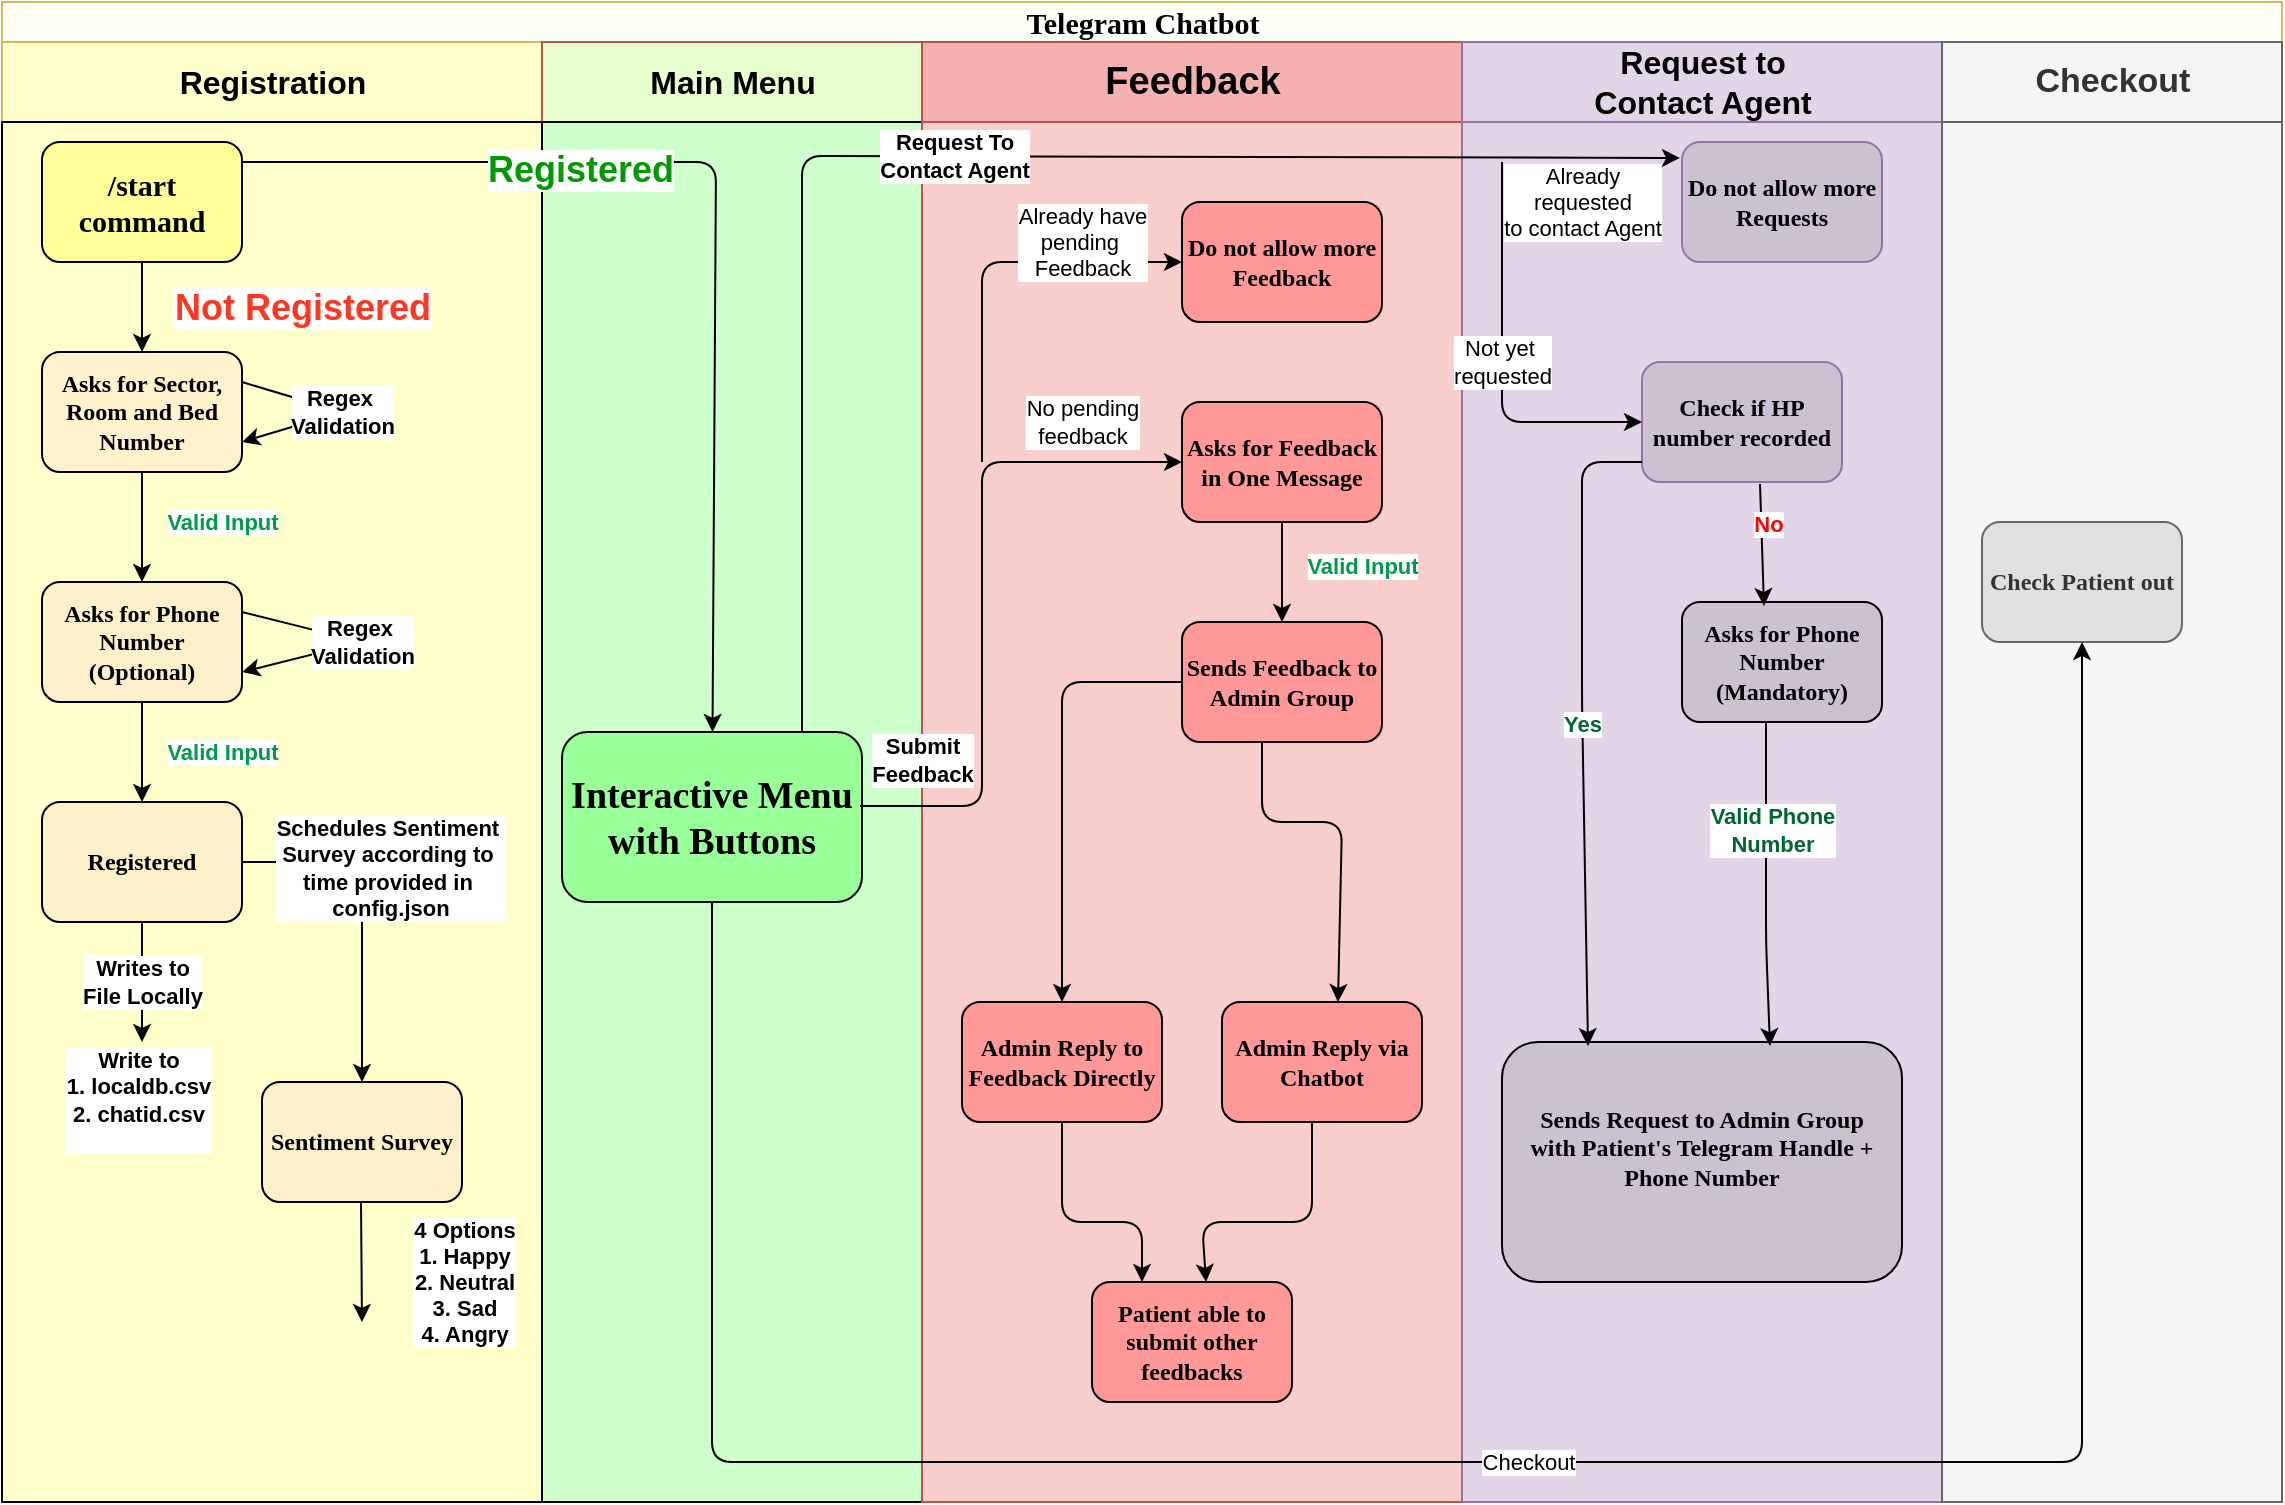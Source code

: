 <mxfile version="15.6.6" type="github">
  <diagram name="Page-1" id="74e2e168-ea6b-b213-b513-2b3c1d86103e">
    <mxGraphModel dx="1422" dy="762" grid="1" gridSize="10" guides="1" tooltips="1" connect="1" arrows="1" fold="1" page="1" pageScale="1" pageWidth="1100" pageHeight="850" background="none" math="0" shadow="0">
      <root>
        <mxCell id="0" />
        <mxCell id="1" parent="0" />
        <mxCell id="wSrQqyoNq5q4Ro84JcWx-17" value="" style="rounded=0;whiteSpace=wrap;html=1;fillColor=#f5f5f5;strokeColor=#666666;fontColor=#333333;" parent="1" vertex="1">
          <mxGeometry x="1030" y="100" width="170" height="690" as="geometry" />
        </mxCell>
        <mxCell id="77e6c97f196da883-1" value="&lt;font style=&quot;font-size: 15px&quot;&gt;Telegram Chatbot&lt;/font&gt;" style="swimlane;html=1;childLayout=stackLayout;startSize=20;rounded=0;shadow=0;labelBackgroundColor=none;strokeWidth=1;fontFamily=Verdana;fontSize=8;align=center;strokeColor=#d6b656;fillColor=#FEFFF7;" parent="1" vertex="1">
          <mxGeometry x="60" y="40" width="1140" height="750" as="geometry" />
        </mxCell>
        <mxCell id="77e6c97f196da883-2" value="&lt;font style=&quot;font-size: 16px&quot;&gt;Registration&lt;/font&gt;" style="swimlane;html=1;startSize=40;strokeColor=#d6b656;fillColor=#FFFFCC;" parent="77e6c97f196da883-1" vertex="1">
          <mxGeometry y="20" width="270" height="730" as="geometry" />
        </mxCell>
        <mxCell id="6cuLsObl9nkTha8cbeb--88" value="" style="rounded=0;whiteSpace=wrap;html=1;fillColor=#FFFFCC;" parent="77e6c97f196da883-2" vertex="1">
          <mxGeometry y="40" width="270" height="690" as="geometry" />
        </mxCell>
        <mxCell id="77e6c97f196da883-10" value="&lt;b style=&quot;font-size: 12px&quot;&gt;Asks for Phone Number (Optional)&lt;/b&gt;" style="rounded=1;whiteSpace=wrap;html=1;shadow=0;labelBackgroundColor=none;strokeWidth=1;fontFamily=Verdana;fontSize=8;align=center;fillColor=#FCF0CA;" parent="77e6c97f196da883-2" vertex="1">
          <mxGeometry x="20" y="270" width="100" height="60" as="geometry" />
        </mxCell>
        <mxCell id="6cuLsObl9nkTha8cbeb--33" value="&lt;b style=&quot;font-size: 12px&quot;&gt;Registered&lt;/b&gt;" style="rounded=1;whiteSpace=wrap;html=1;shadow=0;labelBackgroundColor=none;strokeWidth=1;fontFamily=Verdana;fontSize=8;align=center;fillColor=#FCF0CA;strokeColor=default;fontColor=default;" parent="77e6c97f196da883-2" vertex="1">
          <mxGeometry x="20" y="380" width="100" height="60" as="geometry" />
        </mxCell>
        <mxCell id="6cuLsObl9nkTha8cbeb--59" style="edgeStyle=orthogonalEdgeStyle;rounded=0;orthogonalLoop=1;jettySize=auto;html=1;exitX=0.5;exitY=1;exitDx=0;exitDy=0;" parent="77e6c97f196da883-2" edge="1">
          <mxGeometry relative="1" as="geometry">
            <mxPoint x="140" y="630" as="sourcePoint" />
            <mxPoint x="140" y="630" as="targetPoint" />
          </mxGeometry>
        </mxCell>
        <mxCell id="6cuLsObl9nkTha8cbeb--63" value="" style="endArrow=classic;html=1;exitX=1;exitY=0.25;exitDx=0;exitDy=0;entryX=1;entryY=0.75;entryDx=0;entryDy=0;exitPerimeter=0;" parent="77e6c97f196da883-2" source="6cuLsObl9nkTha8cbeb--66" target="6cuLsObl9nkTha8cbeb--66" edge="1">
          <mxGeometry relative="1" as="geometry">
            <mxPoint x="120" y="170" as="sourcePoint" />
            <mxPoint x="120" y="200" as="targetPoint" />
            <Array as="points">
              <mxPoint x="170" y="185" />
            </Array>
          </mxGeometry>
        </mxCell>
        <mxCell id="6cuLsObl9nkTha8cbeb--64" value="&lt;b&gt;Regex&amp;nbsp;&lt;br&gt;Validation&lt;/b&gt;" style="edgeLabel;resizable=0;html=1;align=center;verticalAlign=middle;" parent="6cuLsObl9nkTha8cbeb--63" connectable="0" vertex="1">
          <mxGeometry relative="1" as="geometry" />
        </mxCell>
        <mxCell id="6cuLsObl9nkTha8cbeb--66" value="&lt;font style=&quot;font-size: 12px&quot;&gt;&lt;b&gt;Asks for Sector, Room and Bed Number&lt;/b&gt;&lt;/font&gt;" style="rounded=1;whiteSpace=wrap;html=1;shadow=0;labelBackgroundColor=none;strokeWidth=1;fontFamily=Verdana;fontSize=8;align=center;fillColor=#FFF2CC;" parent="77e6c97f196da883-2" vertex="1">
          <mxGeometry x="20" y="155" width="100" height="60" as="geometry" />
        </mxCell>
        <mxCell id="6cuLsObl9nkTha8cbeb--67" value="&lt;b&gt;&lt;font style=&quot;font-size: 15px&quot;&gt;/start command&lt;/font&gt;&lt;/b&gt;" style="rounded=1;whiteSpace=wrap;html=1;shadow=0;labelBackgroundColor=none;strokeWidth=1;fontFamily=Verdana;fontSize=8;align=center;fillColor=#FFFF99;" parent="77e6c97f196da883-2" vertex="1">
          <mxGeometry x="20" y="50" width="100" height="60" as="geometry" />
        </mxCell>
        <mxCell id="6cuLsObl9nkTha8cbeb--72" value="" style="endArrow=classic;html=1;exitX=0.5;exitY=1;exitDx=0;exitDy=0;" parent="77e6c97f196da883-2" source="6cuLsObl9nkTha8cbeb--67" target="6cuLsObl9nkTha8cbeb--66" edge="1">
          <mxGeometry relative="1" as="geometry">
            <mxPoint x="290" y="300" as="sourcePoint" />
            <mxPoint x="390" y="300" as="targetPoint" />
          </mxGeometry>
        </mxCell>
        <mxCell id="6cuLsObl9nkTha8cbeb--73" value="&lt;font color=&quot;#ff3721&quot; size=&quot;1&quot;&gt;&lt;b style=&quot;font-size: 18px&quot;&gt;Not Registered&lt;/b&gt;&lt;/font&gt;" style="edgeLabel;resizable=0;html=1;align=center;verticalAlign=middle;" parent="6cuLsObl9nkTha8cbeb--72" connectable="0" vertex="1">
          <mxGeometry relative="1" as="geometry">
            <mxPoint x="80" as="offset" />
          </mxGeometry>
        </mxCell>
        <mxCell id="6cuLsObl9nkTha8cbeb--76" value="" style="endArrow=classic;html=1;exitX=0.5;exitY=1;exitDx=0;exitDy=0;entryX=0.5;entryY=0;entryDx=0;entryDy=0;" parent="77e6c97f196da883-2" source="6cuLsObl9nkTha8cbeb--66" target="77e6c97f196da883-10" edge="1">
          <mxGeometry relative="1" as="geometry">
            <mxPoint x="80" y="110" as="sourcePoint" />
            <mxPoint x="80" y="165" as="targetPoint" />
          </mxGeometry>
        </mxCell>
        <mxCell id="6cuLsObl9nkTha8cbeb--77" value="&lt;b&gt;&lt;font color=&quot;#00994d&quot;&gt;Valid Input&lt;/font&gt;&lt;/b&gt;" style="edgeLabel;resizable=0;html=1;align=center;verticalAlign=middle;" parent="6cuLsObl9nkTha8cbeb--76" connectable="0" vertex="1">
          <mxGeometry relative="1" as="geometry">
            <mxPoint x="40" y="-3" as="offset" />
          </mxGeometry>
        </mxCell>
        <mxCell id="6cuLsObl9nkTha8cbeb--78" value="" style="endArrow=classic;html=1;exitX=0.5;exitY=1;exitDx=0;exitDy=0;entryX=0.5;entryY=0;entryDx=0;entryDy=0;" parent="77e6c97f196da883-2" source="77e6c97f196da883-10" edge="1">
          <mxGeometry relative="1" as="geometry">
            <mxPoint x="80" y="225" as="sourcePoint" />
            <mxPoint x="70" y="380" as="targetPoint" />
          </mxGeometry>
        </mxCell>
        <mxCell id="6cuLsObl9nkTha8cbeb--79" value="&lt;b&gt;&lt;font color=&quot;#00994d&quot;&gt;Valid Input&lt;/font&gt;&lt;/b&gt;" style="edgeLabel;resizable=0;html=1;align=center;verticalAlign=middle;" parent="6cuLsObl9nkTha8cbeb--78" connectable="0" vertex="1">
          <mxGeometry relative="1" as="geometry">
            <mxPoint x="40" as="offset" />
          </mxGeometry>
        </mxCell>
        <mxCell id="6cuLsObl9nkTha8cbeb--83" value="" style="endArrow=classic;html=1;exitX=1;exitY=0.25;exitDx=0;exitDy=0;entryX=1;entryY=0.75;entryDx=0;entryDy=0;" parent="77e6c97f196da883-2" source="77e6c97f196da883-10" target="77e6c97f196da883-10" edge="1">
          <mxGeometry relative="1" as="geometry">
            <mxPoint x="130" y="180" as="sourcePoint" />
            <mxPoint x="130" y="210" as="targetPoint" />
            <Array as="points">
              <mxPoint x="180" y="300" />
            </Array>
          </mxGeometry>
        </mxCell>
        <mxCell id="6cuLsObl9nkTha8cbeb--84" value="&lt;b&gt;Regex&amp;nbsp;&lt;br&gt;Validation&lt;/b&gt;" style="edgeLabel;resizable=0;html=1;align=center;verticalAlign=middle;" parent="6cuLsObl9nkTha8cbeb--83" connectable="0" vertex="1">
          <mxGeometry relative="1" as="geometry" />
        </mxCell>
        <mxCell id="c_uxOEUhSfI7wD9dBGHa-3" value="" style="endArrow=classic;html=1;exitX=0.5;exitY=1;exitDx=0;exitDy=0;strokeColor=default;labelBackgroundColor=default;fontColor=default;" parent="77e6c97f196da883-2" source="6cuLsObl9nkTha8cbeb--33" edge="1">
          <mxGeometry relative="1" as="geometry">
            <mxPoint x="80" y="620" as="sourcePoint" />
            <mxPoint x="70" y="500" as="targetPoint" />
          </mxGeometry>
        </mxCell>
        <mxCell id="c_uxOEUhSfI7wD9dBGHa-4" value="&lt;b&gt;&lt;font&gt;Writes to&lt;br&gt;File Locally&lt;br&gt;&lt;/font&gt;&lt;/b&gt;" style="edgeLabel;resizable=0;html=1;align=center;verticalAlign=middle;labelBackgroundColor=default;fontColor=default;" parent="c_uxOEUhSfI7wD9dBGHa-3" connectable="0" vertex="1">
          <mxGeometry relative="1" as="geometry">
            <mxPoint as="offset" />
          </mxGeometry>
        </mxCell>
        <mxCell id="Y9b1MHdOiMF5yJi24R1i-1" value="&lt;b&gt;&lt;font&gt;Write to &lt;br&gt;1. localdb.csv&lt;br&gt;2. chatid.csv&lt;br&gt;&lt;br&gt;&lt;/font&gt;&lt;/b&gt;" style="edgeLabel;resizable=0;html=1;align=center;verticalAlign=middle;labelBackgroundColor=default;fontColor=default;" parent="77e6c97f196da883-2" connectable="0" vertex="1">
          <mxGeometry x="120" y="470" as="geometry">
            <mxPoint x="-52" y="59" as="offset" />
          </mxGeometry>
        </mxCell>
        <mxCell id="cne9ww3X94PaA_hqMmbe-5" value="&lt;b style=&quot;font-size: 12px&quot;&gt;Sentiment Survey&lt;/b&gt;" style="rounded=1;whiteSpace=wrap;html=1;shadow=0;labelBackgroundColor=none;strokeWidth=1;fontFamily=Verdana;fontSize=8;align=center;fillColor=#FCF0CA;strokeColor=default;fontColor=default;" vertex="1" parent="77e6c97f196da883-2">
          <mxGeometry x="130" y="520" width="100" height="60" as="geometry" />
        </mxCell>
        <mxCell id="cne9ww3X94PaA_hqMmbe-4" value="" style="endArrow=classic;html=1;rounded=0;labelBackgroundColor=default;fontColor=default;strokeColor=default;exitX=1;exitY=0.5;exitDx=0;exitDy=0;entryX=0.5;entryY=0;entryDx=0;entryDy=0;" edge="1" parent="77e6c97f196da883-2" source="6cuLsObl9nkTha8cbeb--33" target="cne9ww3X94PaA_hqMmbe-5">
          <mxGeometry width="50" height="50" relative="1" as="geometry">
            <mxPoint x="-40" y="500" as="sourcePoint" />
            <mxPoint x="20" y="450" as="targetPoint" />
            <Array as="points">
              <mxPoint x="180" y="410" />
            </Array>
          </mxGeometry>
        </mxCell>
        <mxCell id="cne9ww3X94PaA_hqMmbe-6" value="" style="endArrow=classic;html=1;exitX=0.5;exitY=1;exitDx=0;exitDy=0;strokeColor=default;fontColor=default;labelBackgroundColor=default;" edge="1" parent="77e6c97f196da883-2">
          <mxGeometry relative="1" as="geometry">
            <mxPoint x="179.5" y="580" as="sourcePoint" />
            <mxPoint x="180" y="640" as="targetPoint" />
          </mxGeometry>
        </mxCell>
        <mxCell id="cne9ww3X94PaA_hqMmbe-7" value="&lt;b&gt;&lt;font&gt;4 Options&lt;br&gt;1. Happy&lt;br&gt;2. Neutral&lt;br&gt;3. Sad&lt;br&gt;4. Angry&lt;br&gt;&lt;/font&gt;&lt;/b&gt;" style="edgeLabel;resizable=0;html=1;align=center;verticalAlign=middle;labelBackgroundColor=default;fontColor=default;" connectable="0" vertex="1" parent="cne9ww3X94PaA_hqMmbe-6">
          <mxGeometry relative="1" as="geometry">
            <mxPoint x="51" y="10" as="offset" />
          </mxGeometry>
        </mxCell>
        <mxCell id="cne9ww3X94PaA_hqMmbe-8" value="&lt;b&gt;&lt;font&gt;Schedules Sentiment&amp;nbsp;&lt;br&gt;Survey according to&amp;nbsp;&lt;br&gt;time provided in&amp;nbsp;&lt;br&gt;config.json&lt;br&gt;&lt;/font&gt;&lt;/b&gt;" style="edgeLabel;resizable=0;html=1;align=center;verticalAlign=middle;labelBackgroundColor=default;fontColor=default;" connectable="0" vertex="1" parent="77e6c97f196da883-2">
          <mxGeometry x="120" y="480" as="geometry">
            <mxPoint x="74" y="-67" as="offset" />
          </mxGeometry>
        </mxCell>
        <mxCell id="77e6c97f196da883-3" value="&lt;font style=&quot;font-size: 16px&quot;&gt;Main Menu&lt;/font&gt;" style="swimlane;html=1;startSize=40;strokeColor=#b85450;fillColor=#E6FFCC;" parent="77e6c97f196da883-1" vertex="1">
          <mxGeometry x="270" y="20" width="190" height="730" as="geometry" />
        </mxCell>
        <mxCell id="6cuLsObl9nkTha8cbeb--89" value="" style="rounded=0;whiteSpace=wrap;html=1;fillColor=#CCFFCC;" parent="77e6c97f196da883-3" vertex="1">
          <mxGeometry y="40" width="190" height="690" as="geometry" />
        </mxCell>
        <mxCell id="77e6c97f196da883-11" value="&lt;font style=&quot;font-size: 19px&quot;&gt;&lt;b&gt;Interactive Menu with Buttons&lt;/b&gt;&lt;/font&gt;" style="rounded=1;whiteSpace=wrap;html=1;shadow=0;labelBackgroundColor=none;strokeWidth=1;fontFamily=Verdana;fontSize=8;align=center;fillColor=#99FF99;" parent="77e6c97f196da883-3" vertex="1">
          <mxGeometry x="10" y="345" width="150" height="85" as="geometry" />
        </mxCell>
        <mxCell id="77e6c97f196da883-5" value="&lt;font style=&quot;font-size: 19px&quot;&gt;Feedback&lt;/font&gt;" style="swimlane;html=1;startSize=40;strokeColor=#b85450;fillColor=#F5B0B0;" parent="77e6c97f196da883-1" vertex="1">
          <mxGeometry x="460" y="20" width="270" height="730" as="geometry" />
        </mxCell>
        <mxCell id="wSrQqyoNq5q4Ro84JcWx-5" value="" style="rounded=0;whiteSpace=wrap;html=1;fillColor=#f8cecc;strokeColor=#b85450;" parent="77e6c97f196da883-5" vertex="1">
          <mxGeometry y="40" width="270" height="690" as="geometry" />
        </mxCell>
        <mxCell id="77e6c97f196da883-15" value="&lt;b style=&quot;font-size: 12px&quot;&gt;Asks for Feedback in One Message&lt;/b&gt;" style="rounded=1;whiteSpace=wrap;html=1;shadow=0;labelBackgroundColor=none;strokeWidth=1;fontFamily=Verdana;fontSize=8;align=center;fillColor=#FF9999;" parent="77e6c97f196da883-5" vertex="1">
          <mxGeometry x="130" y="180" width="100" height="60" as="geometry" />
        </mxCell>
        <mxCell id="77e6c97f196da883-17" value="&lt;b style=&quot;font-size: 12px&quot;&gt;Sends Feedback to Admin Group&lt;/b&gt;" style="rounded=1;whiteSpace=wrap;html=1;shadow=0;labelBackgroundColor=none;strokeWidth=1;fontFamily=Verdana;fontSize=8;align=center;fillColor=#FF9999;" parent="77e6c97f196da883-5" vertex="1">
          <mxGeometry x="130" y="290" width="100" height="60" as="geometry" />
        </mxCell>
        <mxCell id="wSrQqyoNq5q4Ro84JcWx-10" value="" style="endArrow=classic;html=1;exitX=0.5;exitY=1;exitDx=0;exitDy=0;entryX=0.5;entryY=0;entryDx=0;entryDy=0;" parent="77e6c97f196da883-5" source="77e6c97f196da883-15" target="77e6c97f196da883-17" edge="1">
          <mxGeometry relative="1" as="geometry">
            <mxPoint x="110" y="170" as="sourcePoint" />
            <mxPoint x="115" y="225" as="targetPoint" />
          </mxGeometry>
        </mxCell>
        <mxCell id="wSrQqyoNq5q4Ro84JcWx-11" value="&lt;b&gt;&lt;font color=&quot;#00994d&quot;&gt;Valid Input&lt;/font&gt;&lt;/b&gt;" style="edgeLabel;resizable=0;html=1;align=center;verticalAlign=middle;" parent="wSrQqyoNq5q4Ro84JcWx-10" connectable="0" vertex="1">
          <mxGeometry relative="1" as="geometry">
            <mxPoint x="40" y="-3" as="offset" />
          </mxGeometry>
        </mxCell>
        <mxCell id="wSrQqyoNq5q4Ro84JcWx-12" value="&lt;b style=&quot;font-size: 12px&quot;&gt;Admin Reply to Feedback Directly&lt;/b&gt;" style="rounded=1;whiteSpace=wrap;html=1;shadow=0;labelBackgroundColor=none;strokeWidth=1;fontFamily=Verdana;fontSize=8;align=center;fillColor=#FF9999;" parent="77e6c97f196da883-5" vertex="1">
          <mxGeometry x="20" y="480" width="100" height="60" as="geometry" />
        </mxCell>
        <mxCell id="wSrQqyoNq5q4Ro84JcWx-13" value="&lt;b style=&quot;font-size: 12px&quot;&gt;Admin Reply via Chatbot&lt;/b&gt;" style="rounded=1;whiteSpace=wrap;html=1;shadow=0;labelBackgroundColor=none;strokeWidth=1;fontFamily=Verdana;fontSize=8;align=center;fillColor=#FF9999;" parent="77e6c97f196da883-5" vertex="1">
          <mxGeometry x="150" y="480" width="100" height="60" as="geometry" />
        </mxCell>
        <mxCell id="wSrQqyoNq5q4Ro84JcWx-14" value="" style="endArrow=classic;html=1;exitX=0;exitY=0.5;exitDx=0;exitDy=0;entryX=0.5;entryY=0;entryDx=0;entryDy=0;" parent="77e6c97f196da883-5" source="77e6c97f196da883-17" target="wSrQqyoNq5q4Ro84JcWx-12" edge="1">
          <mxGeometry relative="1" as="geometry">
            <mxPoint x="160" y="160" as="sourcePoint" />
            <mxPoint x="160" y="300" as="targetPoint" />
            <Array as="points">
              <mxPoint x="70" y="320" />
              <mxPoint x="70" y="390" />
              <mxPoint x="70" y="400" />
            </Array>
          </mxGeometry>
        </mxCell>
        <mxCell id="wSrQqyoNq5q4Ro84JcWx-16" value="" style="endArrow=classic;html=1;entryX=0.58;entryY=0;entryDx=0;entryDy=0;entryPerimeter=0;" parent="77e6c97f196da883-5" target="wSrQqyoNq5q4Ro84JcWx-13" edge="1">
          <mxGeometry relative="1" as="geometry">
            <mxPoint x="170" y="350" as="sourcePoint" />
            <mxPoint x="100" y="560" as="targetPoint" />
            <Array as="points">
              <mxPoint x="170" y="390" />
              <mxPoint x="210" y="390" />
            </Array>
          </mxGeometry>
        </mxCell>
        <mxCell id="wSrQqyoNq5q4Ro84JcWx-18" value="" style="endArrow=classic;html=1;exitX=0.5;exitY=1;exitDx=0;exitDy=0;entryX=0.25;entryY=0;entryDx=0;entryDy=0;" parent="77e6c97f196da883-5" source="wSrQqyoNq5q4Ro84JcWx-12" target="wSrQqyoNq5q4Ro84JcWx-77" edge="1">
          <mxGeometry relative="1" as="geometry">
            <mxPoint x="70" y="550" as="sourcePoint" />
            <mxPoint x="108" y="630" as="targetPoint" />
            <Array as="points">
              <mxPoint x="70" y="590" />
              <mxPoint x="110" y="590" />
            </Array>
          </mxGeometry>
        </mxCell>
        <mxCell id="wSrQqyoNq5q4Ro84JcWx-20" value="" style="endArrow=classic;html=1;entryX=0.57;entryY=0;entryDx=0;entryDy=0;entryPerimeter=0;" parent="77e6c97f196da883-5" target="wSrQqyoNq5q4Ro84JcWx-77" edge="1">
          <mxGeometry relative="1" as="geometry">
            <mxPoint x="195" y="540" as="sourcePoint" />
            <mxPoint x="140" y="640" as="targetPoint" />
            <Array as="points">
              <mxPoint x="195" y="590" />
              <mxPoint x="140" y="590" />
            </Array>
          </mxGeometry>
        </mxCell>
        <mxCell id="wSrQqyoNq5q4Ro84JcWx-77" value="&lt;span style=&quot;font-size: 12px&quot;&gt;&lt;b&gt;Patient able to submit other feedbacks&lt;/b&gt;&lt;/span&gt;" style="rounded=1;whiteSpace=wrap;html=1;shadow=0;labelBackgroundColor=none;strokeWidth=1;fontFamily=Verdana;fontSize=8;align=center;fillColor=#FF9999;" parent="77e6c97f196da883-5" vertex="1">
          <mxGeometry x="85" y="620" width="100" height="60" as="geometry" />
        </mxCell>
        <mxCell id="wSrQqyoNq5q4Ro84JcWx-80" value="&lt;span style=&quot;font-size: 12px&quot;&gt;&lt;b&gt;Do not allow more Feedback&lt;/b&gt;&lt;/span&gt;" style="rounded=1;whiteSpace=wrap;html=1;shadow=0;labelBackgroundColor=none;strokeWidth=1;fontFamily=Verdana;fontSize=8;align=center;fillColor=#FF9999;" parent="77e6c97f196da883-5" vertex="1">
          <mxGeometry x="130" y="80" width="100" height="60" as="geometry" />
        </mxCell>
        <mxCell id="wSrQqyoNq5q4Ro84JcWx-83" value="No pending &lt;br&gt;feedback" style="edgeLabel;resizable=0;html=1;align=center;verticalAlign=middle;" parent="77e6c97f196da883-5" connectable="0" vertex="1">
          <mxGeometry x="80" y="190" as="geometry" />
        </mxCell>
        <mxCell id="77e6c97f196da883-6" value="&lt;font style=&quot;font-size: 16px&quot;&gt;Request to &lt;br&gt;Contact Agent&lt;/font&gt;" style="swimlane;html=1;startSize=40;fillColor=#e1d5e7;strokeColor=#9673a6;" parent="77e6c97f196da883-1" vertex="1">
          <mxGeometry x="730" y="20" width="240" height="730" as="geometry">
            <mxRectangle x="720" y="20" width="30" height="730" as="alternateBounds" />
          </mxGeometry>
        </mxCell>
        <mxCell id="wSrQqyoNq5q4Ro84JcWx-1" value="" style="rounded=0;whiteSpace=wrap;html=1;fillColor=#e1d5e7;strokeColor=#9673a6;" parent="77e6c97f196da883-6" vertex="1">
          <mxGeometry y="40" width="240" height="690" as="geometry" />
        </mxCell>
        <mxCell id="77e6c97f196da883-18" value="&lt;b style=&quot;font-size: 12px&quot;&gt;Do not allow more Requests&lt;/b&gt;" style="rounded=1;whiteSpace=wrap;html=1;shadow=0;labelBackgroundColor=none;strokeWidth=1;fontFamily=Verdana;fontSize=8;align=center;strokeColor=#9673a6;fillColor=#CCC1D1;" parent="77e6c97f196da883-6" vertex="1">
          <mxGeometry x="110" y="50" width="100" height="60" as="geometry" />
        </mxCell>
        <mxCell id="wSrQqyoNq5q4Ro84JcWx-86" value="&lt;b style=&quot;font-size: 12px&quot;&gt;Check if HP number recorded&lt;/b&gt;" style="rounded=1;whiteSpace=wrap;html=1;shadow=0;labelBackgroundColor=none;strokeWidth=1;fontFamily=Verdana;fontSize=8;align=center;strokeColor=#9673a6;fillColor=#CCC1D1;" parent="77e6c97f196da883-6" vertex="1">
          <mxGeometry x="90" y="160" width="100" height="60" as="geometry" />
        </mxCell>
        <mxCell id="wSrQqyoNq5q4Ro84JcWx-88" value="Already &lt;br&gt;requested&lt;br&gt;to contact Agent" style="edgeLabel;resizable=0;html=1;align=center;verticalAlign=middle;" parent="77e6c97f196da883-6" connectable="0" vertex="1">
          <mxGeometry x="60" y="80" as="geometry" />
        </mxCell>
        <mxCell id="wSrQqyoNq5q4Ro84JcWx-91" value="&lt;span style=&quot;font-size: 12px&quot;&gt;&lt;b&gt;Sends Request to Admin Group&lt;br&gt;with Patient&#39;s Telegram Handle + Phone Number&lt;br&gt;&lt;br&gt;&lt;/b&gt;&lt;/span&gt;" style="rounded=1;whiteSpace=wrap;html=1;shadow=0;labelBackgroundColor=none;strokeWidth=1;fontFamily=Verdana;fontSize=8;align=center;fillColor=#CCC1D1;" parent="77e6c97f196da883-6" vertex="1">
          <mxGeometry x="20" y="500" width="200" height="120" as="geometry" />
        </mxCell>
        <mxCell id="wSrQqyoNq5q4Ro84JcWx-92" value="&lt;b style=&quot;font-size: 12px&quot;&gt;Asks for Phone Number&lt;br&gt;(Mandatory)&lt;br&gt;&lt;/b&gt;" style="rounded=1;whiteSpace=wrap;html=1;shadow=0;labelBackgroundColor=none;strokeWidth=1;fontFamily=Verdana;fontSize=8;align=center;fillColor=#CCC1D1;" parent="77e6c97f196da883-6" vertex="1">
          <mxGeometry x="110" y="280" width="100" height="60" as="geometry" />
        </mxCell>
        <mxCell id="wSrQqyoNq5q4Ro84JcWx-93" value="&lt;b&gt;&lt;font color=&quot;#006633&quot;&gt;Yes&lt;/font&gt;&lt;/b&gt;" style="endArrow=classic;html=1;exitX=0;exitY=0.833;exitDx=0;exitDy=0;entryX=0.215;entryY=0.017;entryDx=0;entryDy=0;exitPerimeter=0;entryPerimeter=0;" parent="77e6c97f196da883-6" source="wSrQqyoNq5q4Ro84JcWx-86" target="wSrQqyoNq5q4Ro84JcWx-91" edge="1">
          <mxGeometry relative="1" as="geometry">
            <mxPoint x="110" y="260" as="sourcePoint" />
            <mxPoint x="-380" y="180" as="targetPoint" />
            <Array as="points">
              <mxPoint x="60" y="210" />
              <mxPoint x="60" y="330" />
            </Array>
          </mxGeometry>
        </mxCell>
        <mxCell id="wSrQqyoNq5q4Ro84JcWx-94" value="" style="endArrow=classic;html=1;" parent="77e6c97f196da883-6" edge="1">
          <mxGeometry relative="1" as="geometry">
            <mxPoint x="149" y="221" as="sourcePoint" />
            <mxPoint x="151" y="282" as="targetPoint" />
            <Array as="points" />
          </mxGeometry>
        </mxCell>
        <mxCell id="wSrQqyoNq5q4Ro84JcWx-95" value="&lt;font color=&quot;#ff0000&quot;&gt;&lt;b&gt;No&lt;/b&gt;&lt;/font&gt;" style="edgeLabel;html=1;align=center;verticalAlign=middle;resizable=0;points=[];" parent="wSrQqyoNq5q4Ro84JcWx-94" vertex="1" connectable="0">
          <mxGeometry x="-0.339" y="3" relative="1" as="geometry">
            <mxPoint as="offset" />
          </mxGeometry>
        </mxCell>
        <mxCell id="wSrQqyoNq5q4Ro84JcWx-96" value="" style="endArrow=classic;html=1;exitX=0.42;exitY=1;exitDx=0;exitDy=0;exitPerimeter=0;entryX=0.67;entryY=0.017;entryDx=0;entryDy=0;entryPerimeter=0;" parent="77e6c97f196da883-6" source="wSrQqyoNq5q4Ro84JcWx-92" target="wSrQqyoNq5q4Ro84JcWx-91" edge="1">
          <mxGeometry relative="1" as="geometry">
            <mxPoint x="150" y="354.5" as="sourcePoint" />
            <mxPoint x="152" y="415.5" as="targetPoint" />
            <Array as="points">
              <mxPoint x="152" y="450" />
            </Array>
          </mxGeometry>
        </mxCell>
        <mxCell id="wSrQqyoNq5q4Ro84JcWx-97" value="&lt;b&gt;&lt;font color=&quot;#006633&quot;&gt;Valid Phone&lt;br&gt;Number&lt;/font&gt;&lt;br&gt;&lt;/b&gt;" style="edgeLabel;html=1;align=center;verticalAlign=middle;resizable=0;points=[];" parent="wSrQqyoNq5q4Ro84JcWx-96" vertex="1" connectable="0">
          <mxGeometry x="-0.339" y="3" relative="1" as="geometry">
            <mxPoint as="offset" />
          </mxGeometry>
        </mxCell>
        <mxCell id="77e6c97f196da883-7" value="&lt;font style=&quot;font-size: 17px&quot;&gt;Checkout&lt;/font&gt;" style="swimlane;html=1;startSize=40;fillColor=#f5f5f5;strokeColor=#666666;fontColor=#333333;" parent="77e6c97f196da883-1" vertex="1">
          <mxGeometry x="970" y="20" width="170" height="730" as="geometry" />
        </mxCell>
        <mxCell id="77e6c97f196da883-24" value="&lt;span style=&quot;font-size: 12px&quot;&gt;&lt;b&gt;Check Patient out&lt;/b&gt;&lt;/span&gt;" style="rounded=1;whiteSpace=wrap;html=1;shadow=0;labelBackgroundColor=none;strokeWidth=1;fontFamily=Verdana;fontSize=8;align=center;strokeColor=#666666;fontColor=#333333;fillColor=#E0E0E0;" parent="77e6c97f196da883-7" vertex="1">
          <mxGeometry x="20" y="240" width="100" height="60" as="geometry" />
        </mxCell>
        <mxCell id="6cuLsObl9nkTha8cbeb--60" value="" style="endArrow=classic;html=1;" parent="77e6c97f196da883-1" target="77e6c97f196da883-11" edge="1">
          <mxGeometry relative="1" as="geometry">
            <mxPoint x="120" y="80" as="sourcePoint" />
            <mxPoint x="401" y="370" as="targetPoint" />
            <Array as="points">
              <mxPoint x="357" y="80" />
            </Array>
          </mxGeometry>
        </mxCell>
        <mxCell id="6cuLsObl9nkTha8cbeb--61" value="&lt;font color=&quot;#009900&quot; style=&quot;font-size: 18px&quot;&gt;&lt;b&gt;Registered&lt;/b&gt;&lt;/font&gt;" style="edgeLabel;resizable=0;html=1;align=center;verticalAlign=middle;" parent="6cuLsObl9nkTha8cbeb--60" connectable="0" vertex="1">
          <mxGeometry relative="1" as="geometry">
            <mxPoint x="-68" y="-20" as="offset" />
          </mxGeometry>
        </mxCell>
        <mxCell id="6cuLsObl9nkTha8cbeb--90" value="" style="endArrow=classic;html=1;exitX=0.8;exitY=0;exitDx=0;exitDy=0;exitPerimeter=0;entryX=-0.01;entryY=0.133;entryDx=0;entryDy=0;entryPerimeter=0;" parent="77e6c97f196da883-1" source="77e6c97f196da883-11" target="77e6c97f196da883-18" edge="1">
          <mxGeometry relative="1" as="geometry">
            <mxPoint x="480" y="390" as="sourcePoint" />
            <mxPoint x="799" y="77" as="targetPoint" />
            <Array as="points">
              <mxPoint x="400" y="77" />
            </Array>
          </mxGeometry>
        </mxCell>
        <mxCell id="6cuLsObl9nkTha8cbeb--91" value="&lt;b&gt;Request To &lt;br&gt;Contact Agent&lt;/b&gt;" style="edgeLabel;resizable=0;html=1;align=center;verticalAlign=middle;" parent="6cuLsObl9nkTha8cbeb--90" connectable="0" vertex="1">
          <mxGeometry relative="1" as="geometry" />
        </mxCell>
        <mxCell id="wSrQqyoNq5q4Ro84JcWx-8" value="" style="endArrow=classic;html=1;entryX=0;entryY=0.5;entryDx=0;entryDy=0;" parent="77e6c97f196da883-1" target="77e6c97f196da883-15" edge="1">
          <mxGeometry relative="1" as="geometry">
            <mxPoint x="429" y="402" as="sourcePoint" />
            <mxPoint x="550" y="140" as="targetPoint" />
            <Array as="points">
              <mxPoint x="490" y="402" />
              <mxPoint x="490" y="230" />
            </Array>
          </mxGeometry>
        </mxCell>
        <mxCell id="wSrQqyoNq5q4Ro84JcWx-9" value="&lt;b&gt;Submit &lt;br&gt;Feedback&lt;/b&gt;" style="edgeLabel;resizable=0;html=1;align=center;verticalAlign=middle;" parent="wSrQqyoNq5q4Ro84JcWx-8" connectable="0" vertex="1">
          <mxGeometry relative="1" as="geometry">
            <mxPoint x="-30" y="82" as="offset" />
          </mxGeometry>
        </mxCell>
        <mxCell id="wSrQqyoNq5q4Ro84JcWx-100" value="" style="endArrow=classic;html=1;exitX=0.5;exitY=1;exitDx=0;exitDy=0;entryX=0.5;entryY=1;entryDx=0;entryDy=0;" parent="77e6c97f196da883-1" source="77e6c97f196da883-11" target="77e6c97f196da883-24" edge="1">
          <mxGeometry relative="1" as="geometry">
            <mxPoint x="360" y="440" as="sourcePoint" />
            <mxPoint x="460" y="440" as="targetPoint" />
            <Array as="points">
              <mxPoint x="355" y="730" />
              <mxPoint x="1040" y="730" />
            </Array>
          </mxGeometry>
        </mxCell>
        <mxCell id="wSrQqyoNq5q4Ro84JcWx-101" value="Checkout" style="edgeLabel;resizable=0;html=1;align=center;verticalAlign=middle;" parent="wSrQqyoNq5q4Ro84JcWx-100" connectable="0" vertex="1">
          <mxGeometry relative="1" as="geometry" />
        </mxCell>
        <mxCell id="wSrQqyoNq5q4Ro84JcWx-78" value="" style="endArrow=classic;html=1;entryX=0;entryY=0.5;entryDx=0;entryDy=0;" parent="1" target="wSrQqyoNq5q4Ro84JcWx-80" edge="1">
          <mxGeometry relative="1" as="geometry">
            <mxPoint x="550" y="270" as="sourcePoint" />
            <mxPoint x="770" y="400" as="targetPoint" />
            <Array as="points">
              <mxPoint x="550" y="170" />
            </Array>
          </mxGeometry>
        </mxCell>
        <mxCell id="wSrQqyoNq5q4Ro84JcWx-79" value="Already have &lt;br&gt;pending&amp;nbsp;&lt;br&gt;Feedback" style="edgeLabel;resizable=0;html=1;align=center;verticalAlign=middle;" parent="wSrQqyoNq5q4Ro84JcWx-78" connectable="0" vertex="1">
          <mxGeometry relative="1" as="geometry">
            <mxPoint x="50" y="-10" as="offset" />
          </mxGeometry>
        </mxCell>
        <mxCell id="wSrQqyoNq5q4Ro84JcWx-84" value="" style="endArrow=classic;html=1;entryX=0;entryY=0.5;entryDx=0;entryDy=0;" parent="1" target="wSrQqyoNq5q4Ro84JcWx-86" edge="1">
          <mxGeometry relative="1" as="geometry">
            <mxPoint x="810" y="120" as="sourcePoint" />
            <mxPoint x="770" y="380" as="targetPoint" />
            <Array as="points">
              <mxPoint x="810" y="250" />
            </Array>
          </mxGeometry>
        </mxCell>
        <mxCell id="wSrQqyoNq5q4Ro84JcWx-85" value="Not yet&amp;nbsp;&lt;br&gt;requested" style="edgeLabel;resizable=0;html=1;align=center;verticalAlign=middle;" parent="wSrQqyoNq5q4Ro84JcWx-84" connectable="0" vertex="1">
          <mxGeometry relative="1" as="geometry" />
        </mxCell>
      </root>
    </mxGraphModel>
  </diagram>
</mxfile>
